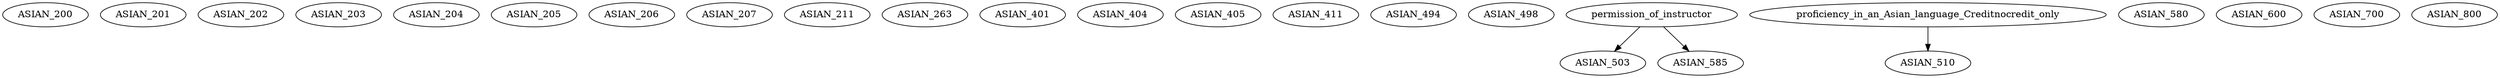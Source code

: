 digraph G {
    ASIAN_200;
    ASIAN_201;
    ASIAN_202;
    ASIAN_203;
    ASIAN_204;
    ASIAN_205;
    ASIAN_206;
    ASIAN_207;
    ASIAN_211;
    ASIAN_263;
    ASIAN_401;
    ASIAN_404;
    ASIAN_405;
    ASIAN_411;
    ASIAN_494;
    ASIAN_498;
    edge [color=black];
    permission_of_instructor -> ASIAN_503;
    edge [color=black];
    proficiency_in_an_Asian_language_Creditnocredit_only -> ASIAN_510;
    ASIAN_580;
    edge [color=black];
    permission_of_instructor -> ASIAN_585;
    ASIAN_600;
    ASIAN_700;
    ASIAN_800;
}
